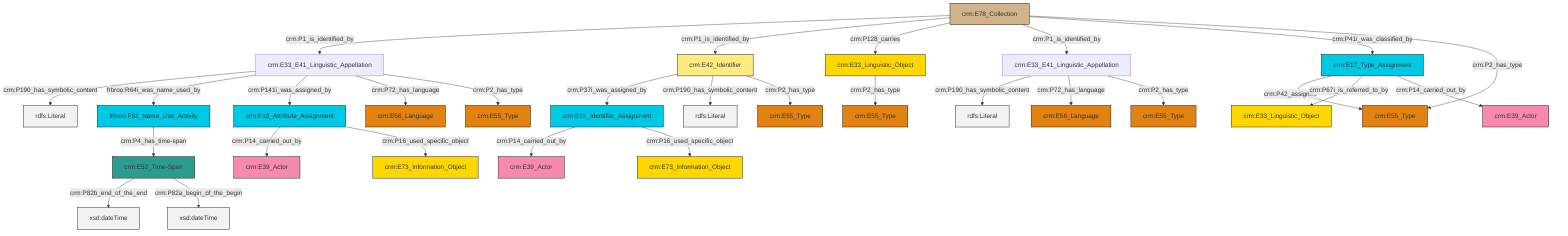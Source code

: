 graph TD
classDef Literal fill:#f2f2f2,stroke:#000000;
classDef CRM_Entity fill:#FFFFFF,stroke:#000000;
classDef Temporal_Entity fill:#00C9E6, stroke:#000000;
classDef Type fill:#E18312, stroke:#000000;
classDef Time-Span fill:#2C9C91, stroke:#000000;
classDef Appellation fill:#FFEB7F, stroke:#000000;
classDef Place fill:#008836, stroke:#000000;
classDef Persistent_Item fill:#B266B2, stroke:#000000;
classDef Conceptual_Object fill:#FFD700, stroke:#000000;
classDef Physical_Thing fill:#D2B48C, stroke:#000000;
classDef Actor fill:#f58aad, stroke:#000000;
classDef PC_Classes fill:#4ce600, stroke:#000000;
classDef Multi fill:#cccccc,stroke:#000000;

0["crm:E78_Collection"]:::Physical_Thing -->|crm:P1_is_identified_by| 1["crm:E33_E41_Linguistic_Appellation"]:::Default
2["crm:E13_Attribute_Assignment"]:::Temporal_Entity -->|crm:P14_carried_out_by| 3["crm:E39_Actor"]:::Actor
4["crm:E17_Type_Assignment"]:::Temporal_Entity -->|crm:P42_assigned| 5["crm:E55_Type"]:::Type
6["crm:E52_Time-Span"]:::Time-Span -->|crm:P82b_end_of_the_end| 7[xsd:dateTime]:::Literal
8["crm:E42_Identifier"]:::Appellation -->|crm:P37i_was_assigned_by| 9["crm:E15_Identifier_Assignment"]:::Temporal_Entity
0["crm:E78_Collection"]:::Physical_Thing -->|crm:P1_is_identified_by| 8["crm:E42_Identifier"]:::Appellation
14["frbroo:F52_Name_Use_Activity"]:::Temporal_Entity -->|crm:P4_has_time-span| 6["crm:E52_Time-Span"]:::Time-Span
8["crm:E42_Identifier"]:::Appellation -->|crm:P190_has_symbolic_content| 15[rdfs:Literal]:::Literal
0["crm:E78_Collection"]:::Physical_Thing -->|crm:P128_carries| 18["crm:E33_Linguistic_Object"]:::Conceptual_Object
4["crm:E17_Type_Assignment"]:::Temporal_Entity -->|crm:P67i_is_referred_to_by| 24["crm:E33_Linguistic_Object"]:::Conceptual_Object
0["crm:E78_Collection"]:::Physical_Thing -->|crm:P1_is_identified_by| 10["crm:E33_E41_Linguistic_Appellation"]:::Default
8["crm:E42_Identifier"]:::Appellation -->|crm:P2_has_type| 25["crm:E55_Type"]:::Type
1["crm:E33_E41_Linguistic_Appellation"]:::Default -->|crm:P190_has_symbolic_content| 26[rdfs:Literal]:::Literal
1["crm:E33_E41_Linguistic_Appellation"]:::Default -->|frbroo:R64i_was_name_used_by| 14["frbroo:F52_Name_Use_Activity"]:::Temporal_Entity
1["crm:E33_E41_Linguistic_Appellation"]:::Default -->|crm:P141i_was_assigned_by| 2["crm:E13_Attribute_Assignment"]:::Temporal_Entity
18["crm:E33_Linguistic_Object"]:::Conceptual_Object -->|crm:P2_has_type| 20["crm:E55_Type"]:::Type
0["crm:E78_Collection"]:::Physical_Thing -->|crm:P41i_was_classified_by| 4["crm:E17_Type_Assignment"]:::Temporal_Entity
9["crm:E15_Identifier_Assignment"]:::Temporal_Entity -->|crm:P14_carried_out_by| 33["crm:E39_Actor"]:::Actor
1["crm:E33_E41_Linguistic_Appellation"]:::Default -->|crm:P72_has_language| 39["crm:E56_Language"]:::Type
9["crm:E15_Identifier_Assignment"]:::Temporal_Entity -->|crm:P16_used_specific_object| 12["crm:E73_Information_Object"]:::Conceptual_Object
6["crm:E52_Time-Span"]:::Time-Span -->|crm:P82a_begin_of_the_begin| 42[xsd:dateTime]:::Literal
4["crm:E17_Type_Assignment"]:::Temporal_Entity -->|crm:P14_carried_out_by| 27["crm:E39_Actor"]:::Actor
10["crm:E33_E41_Linguistic_Appellation"]:::Default -->|crm:P190_has_symbolic_content| 44[rdfs:Literal]:::Literal
0["crm:E78_Collection"]:::Physical_Thing -->|crm:P2_has_type| 5["crm:E55_Type"]:::Type
2["crm:E13_Attribute_Assignment"]:::Temporal_Entity -->|crm:P16_used_specific_object| 30["crm:E73_Information_Object"]:::Conceptual_Object
10["crm:E33_E41_Linguistic_Appellation"]:::Default -->|crm:P72_has_language| 47["crm:E56_Language"]:::Type
10["crm:E33_E41_Linguistic_Appellation"]:::Default -->|crm:P2_has_type| 22["crm:E55_Type"]:::Type
1["crm:E33_E41_Linguistic_Appellation"]:::Default -->|crm:P2_has_type| 45["crm:E55_Type"]:::Type